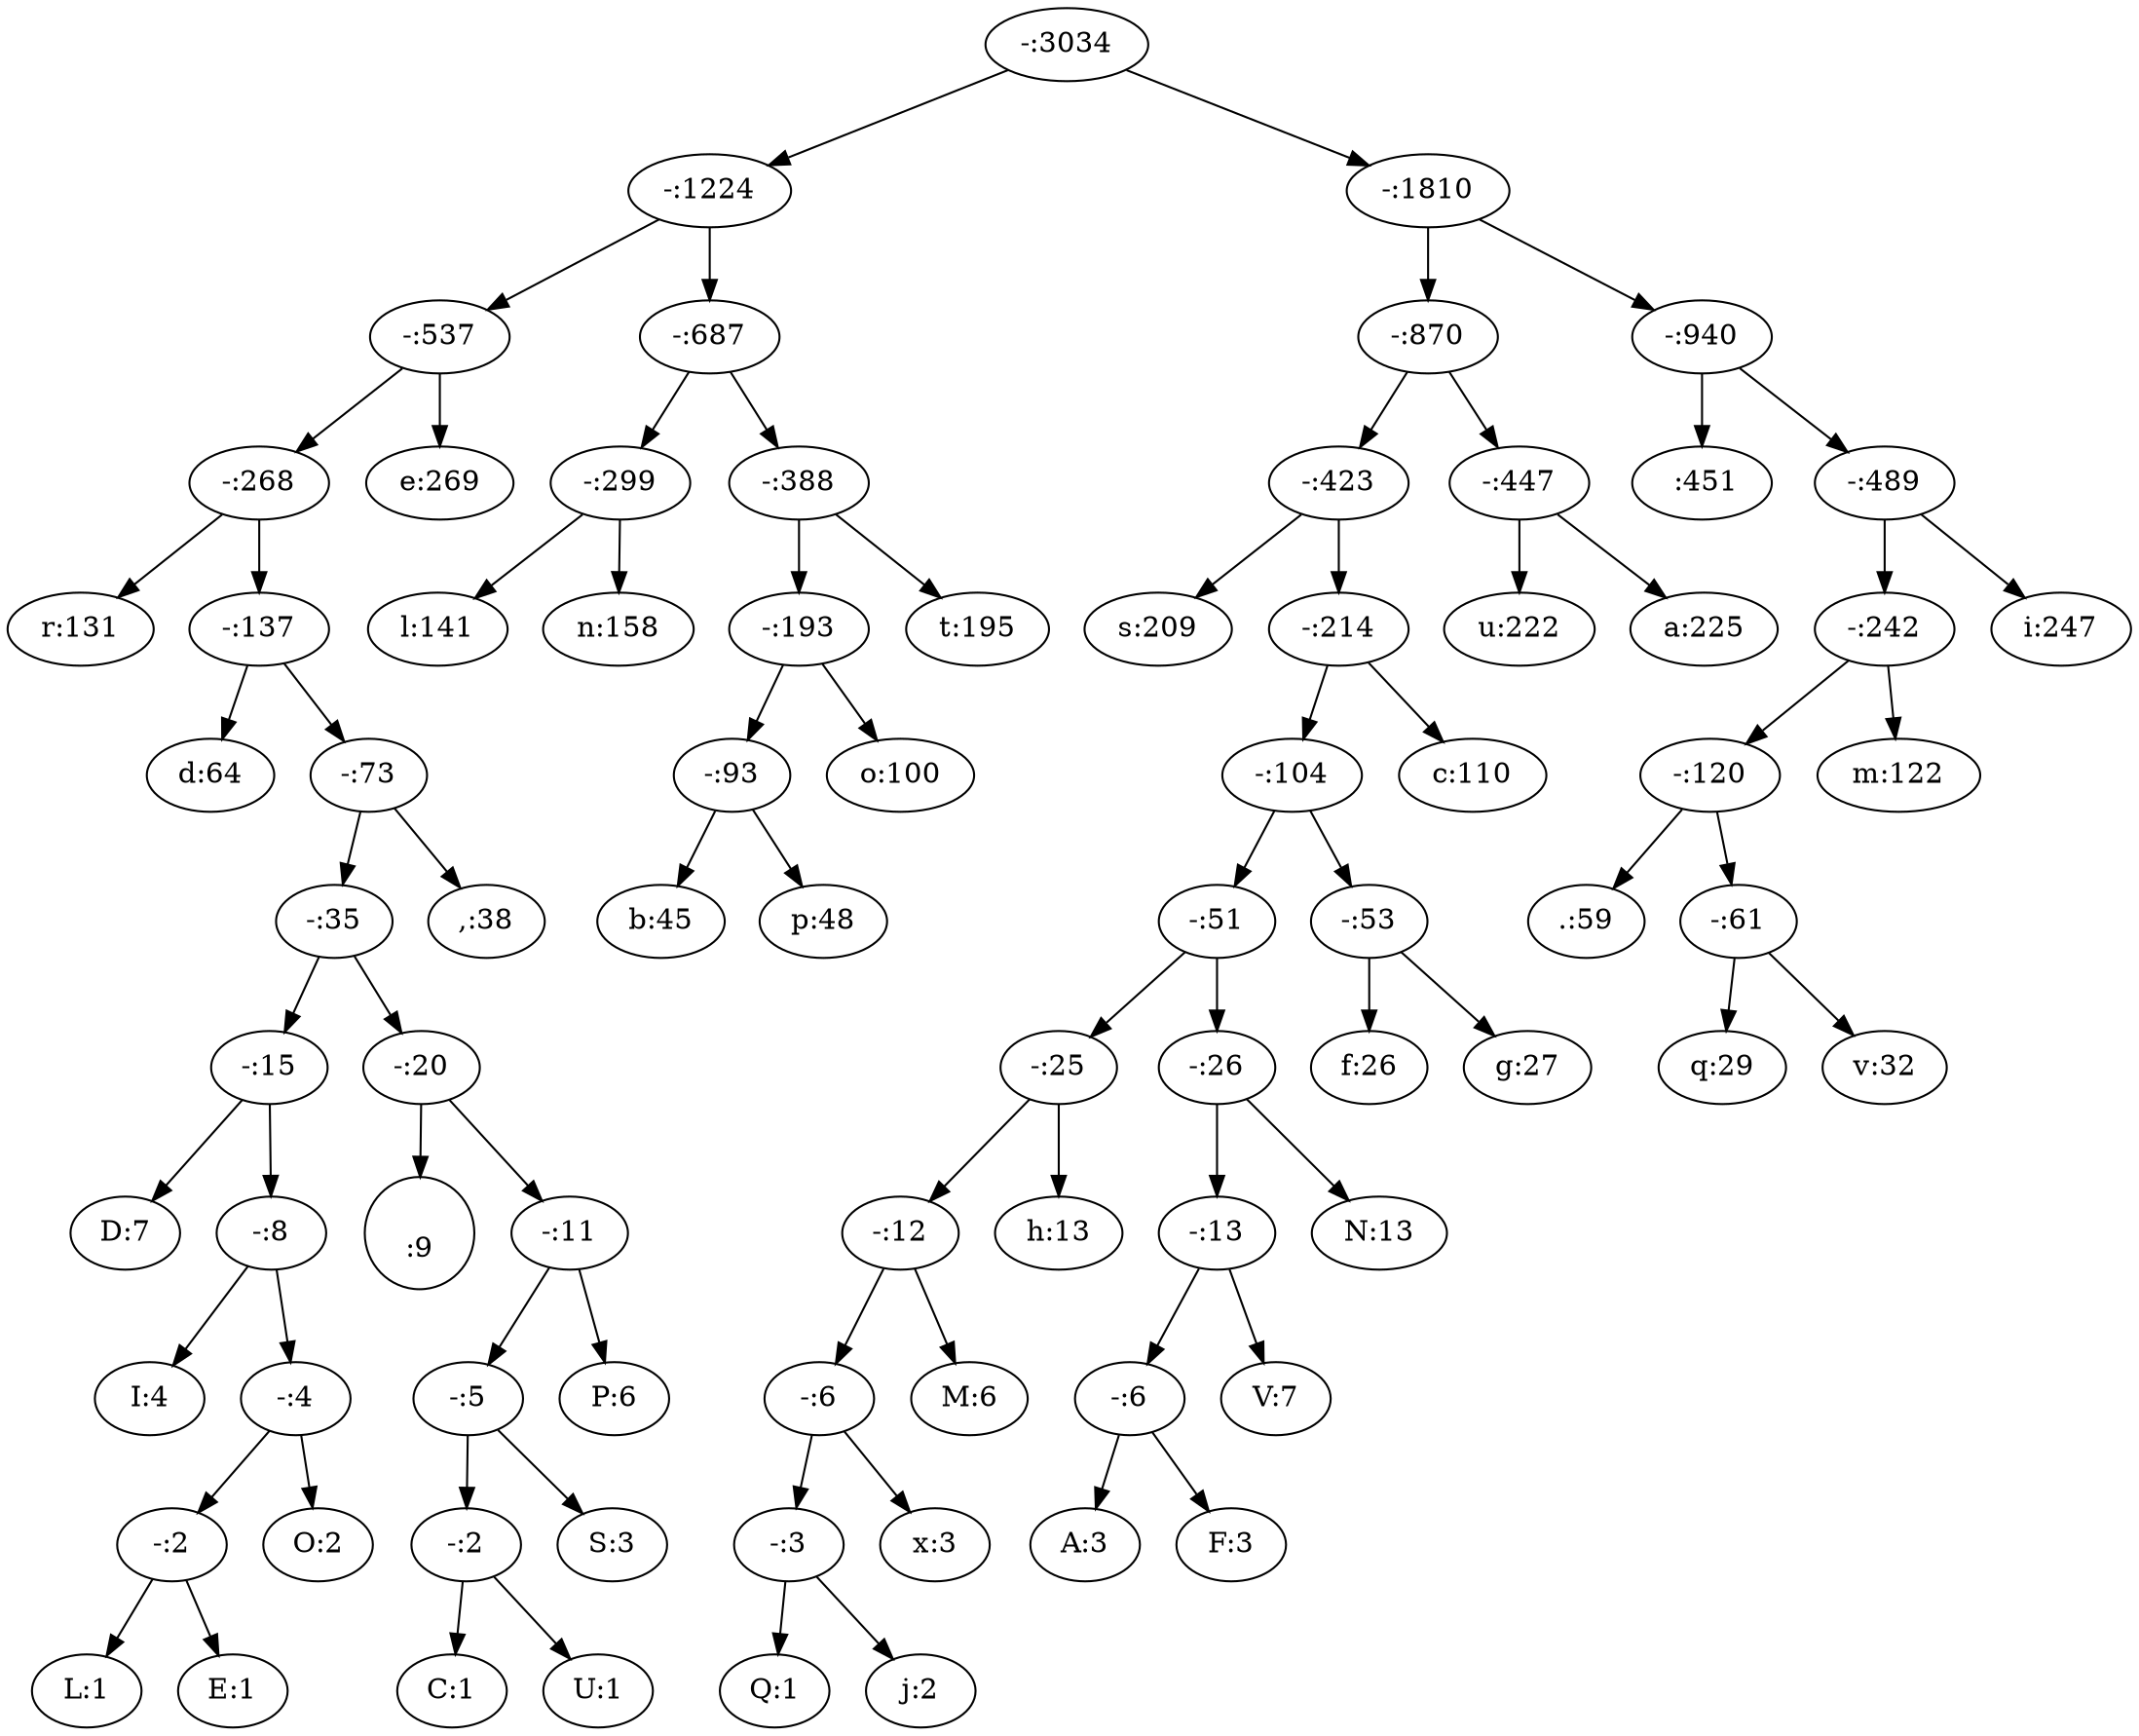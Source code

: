 digraph BST {
null0 [label="-:3034"];
null1 [ label="-:1224"];
null0 -> null1;
null3 [ label="-:537"];
null1 -> null3;
null5 [ label="-:268"];
null3 -> null5;
null7 [ label="r:131"];
null5 -> null7;
null9 [ label="-:137"];
null5 -> null9;
null11 [ label="d:64"];
null9 -> null11;
null13 [ label="-:73"];
null9 -> null13;
null15 [ label="-:35"];
null13 -> null15;
null17 [ label="-:15"];
null15 -> null17;
null19 [ label="D:7"];
null17 -> null19;
null21 [ label="-:8"];
null17 -> null21;
null23 [ label="I:4"];
null21 -> null23;
null25 [ label="-:4"];
null21 -> null25;
null27 [ label="-:2"];
null25 -> null27;
null29 [ label="L:1"];
null27 -> null29;
null31 [ label="E:1"];
null27 -> null31;
null33 [ label="O:2"];
null25 -> null33;
null35 [ label="-:20"];
null15 -> null35;
null37 [ label="
:9"];
null35 -> null37;
null39 [ label="-:11"];
null35 -> null39;
null41 [ label="-:5"];
null39 -> null41;
null43 [ label="-:2"];
null41 -> null43;
null45 [ label="C:1"];
null43 -> null45;
null47 [ label="U:1"];
null43 -> null47;
null49 [ label="S:3"];
null41 -> null49;
null51 [ label="P:6"];
null39 -> null51;
null53 [ label=",:38"];
null13 -> null53;
null55 [ label="e:269"];
null3 -> null55;
null57 [ label="-:687"];
null1 -> null57;
null59 [ label="-:299"];
null57 -> null59;
null61 [ label="l:141"];
null59 -> null61;
null63 [ label="n:158"];
null59 -> null63;
null65 [ label="-:388"];
null57 -> null65;
null67 [ label="-:193"];
null65 -> null67;
null69 [ label="-:93"];
null67 -> null69;
null71 [ label="b:45"];
null69 -> null71;
null73 [ label="p:48"];
null69 -> null73;
null75 [ label="o:100"];
null67 -> null75;
null77 [ label="t:195"];
null65 -> null77;
null79 [ label="-:1810"];
null0 -> null79;
null81 [ label="-:870"];
null79 -> null81;
null83 [ label="-:423"];
null81 -> null83;
null85 [ label="s:209"];
null83 -> null85;
null87 [ label="-:214"];
null83 -> null87;
null89 [ label="-:104"];
null87 -> null89;
null91 [ label="-:51"];
null89 -> null91;
null93 [ label="-:25"];
null91 -> null93;
null95 [ label="-:12"];
null93 -> null95;
null97 [ label="-:6"];
null95 -> null97;
null99 [ label="-:3"];
null97 -> null99;
null101 [ label="Q:1"];
null99 -> null101;
null103 [ label="j:2"];
null99 -> null103;
null105 [ label="x:3"];
null97 -> null105;
null107 [ label="M:6"];
null95 -> null107;
null109 [ label="h:13"];
null93 -> null109;
null111 [ label="-:26"];
null91 -> null111;
null113 [ label="-:13"];
null111 -> null113;
null115 [ label="-:6"];
null113 -> null115;
null117 [ label="A:3"];
null115 -> null117;
null119 [ label="F:3"];
null115 -> null119;
null121 [ label="V:7"];
null113 -> null121;
null123 [ label="N:13"];
null111 -> null123;
null125 [ label="-:53"];
null89 -> null125;
null127 [ label="f:26"];
null125 -> null127;
null129 [ label="g:27"];
null125 -> null129;
null131 [ label="c:110"];
null87 -> null131;
null133 [ label="-:447"];
null81 -> null133;
null135 [ label="u:222"];
null133 -> null135;
null137 [ label="a:225"];
null133 -> null137;
null139 [ label="-:940"];
null79 -> null139;
null141 [ label=" :451"];
null139 -> null141;
null143 [ label="-:489"];
null139 -> null143;
null145 [ label="-:242"];
null143 -> null145;
null147 [ label="-:120"];
null145 -> null147;
null149 [ label=".:59"];
null147 -> null149;
null151 [ label="-:61"];
null147 -> null151;
null153 [ label="q:29"];
null151 -> null153;
null155 [ label="v:32"];
null151 -> null155;
null157 [ label="m:122"];
null145 -> null157;
null159 [ label="i:247"];
null143 -> null159;
}